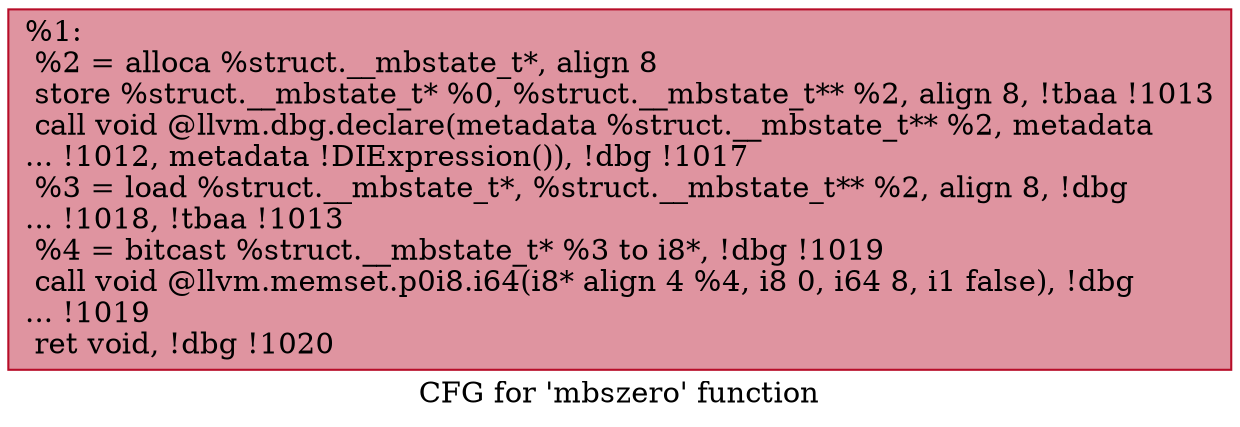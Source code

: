digraph "CFG for 'mbszero' function" {
	label="CFG for 'mbszero' function";

	Node0x23c0f20 [shape=record,color="#b70d28ff", style=filled, fillcolor="#b70d2870",label="{%1:\l  %2 = alloca %struct.__mbstate_t*, align 8\l  store %struct.__mbstate_t* %0, %struct.__mbstate_t** %2, align 8, !tbaa !1013\l  call void @llvm.dbg.declare(metadata %struct.__mbstate_t** %2, metadata\l... !1012, metadata !DIExpression()), !dbg !1017\l  %3 = load %struct.__mbstate_t*, %struct.__mbstate_t** %2, align 8, !dbg\l... !1018, !tbaa !1013\l  %4 = bitcast %struct.__mbstate_t* %3 to i8*, !dbg !1019\l  call void @llvm.memset.p0i8.i64(i8* align 4 %4, i8 0, i64 8, i1 false), !dbg\l... !1019\l  ret void, !dbg !1020\l}"];
}
